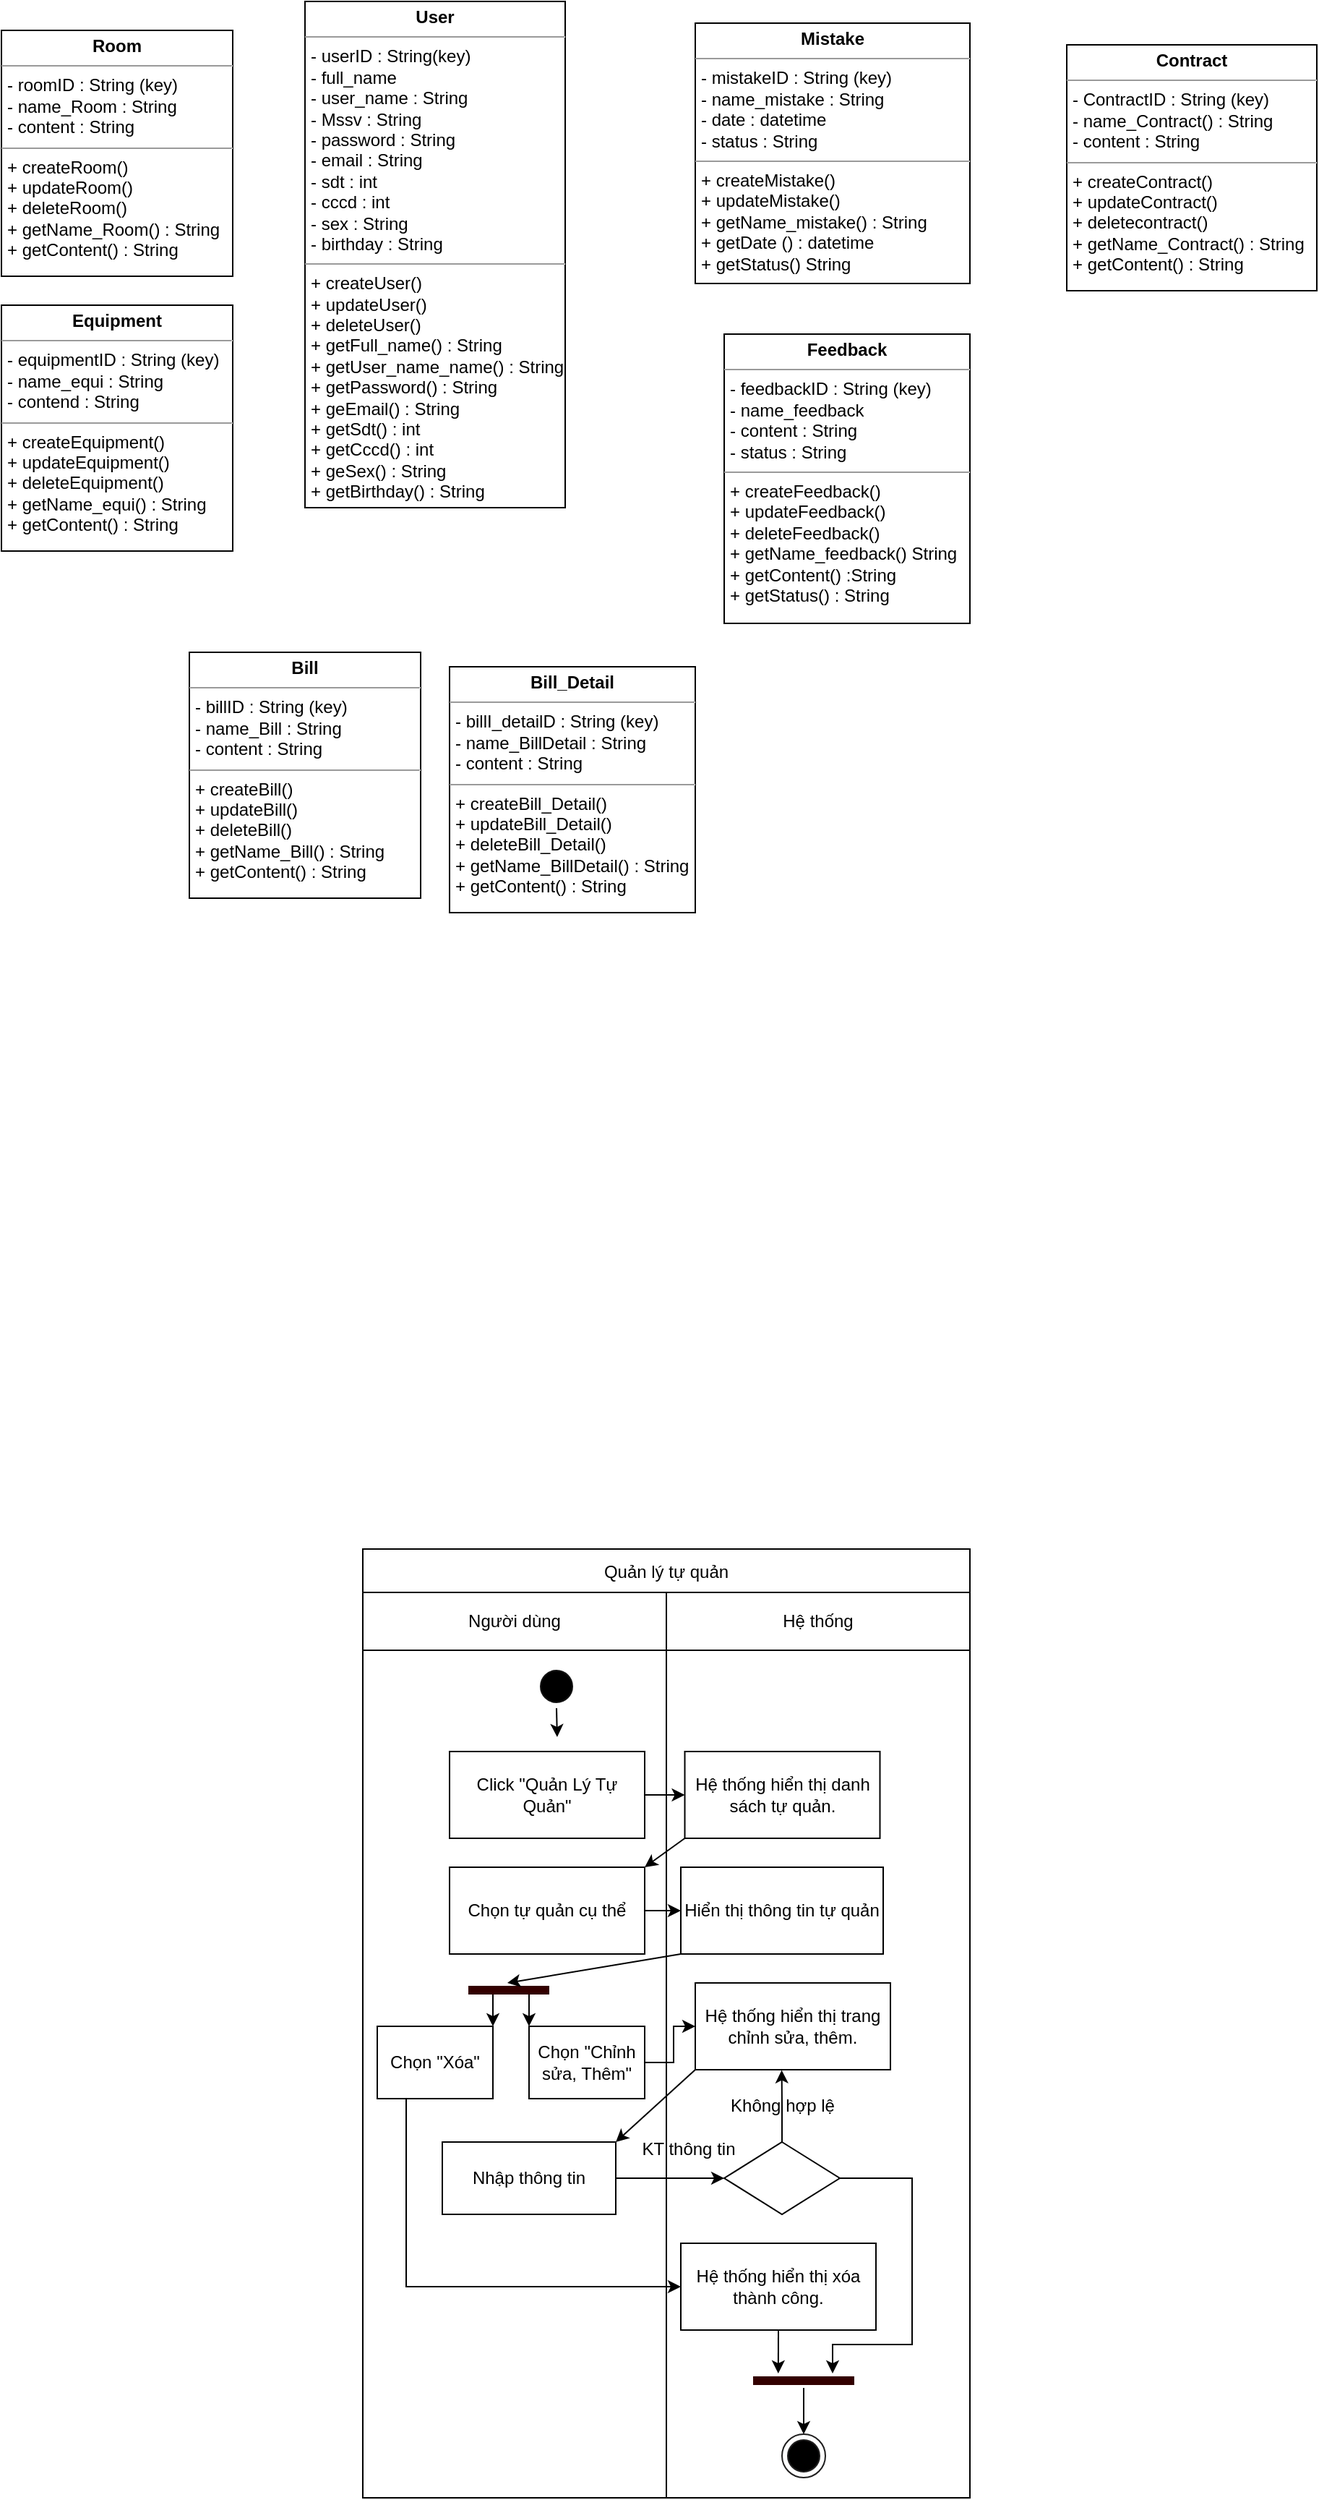 <mxfile version="22.1.16" type="github">
  <diagram name="Trang-1" id="ub4iE0CZ1Mp9VNyecoae">
    <mxGraphModel dx="1235" dy="665" grid="1" gridSize="10" guides="1" tooltips="1" connect="1" arrows="1" fold="1" page="1" pageScale="1" pageWidth="827" pageHeight="1169" math="0" shadow="0">
      <root>
        <mxCell id="0" />
        <mxCell id="1" parent="0" />
        <mxCell id="cA_QavERVGoHL_NmuGd5-44" style="edgeStyle=orthogonalEdgeStyle;rounded=0;orthogonalLoop=1;jettySize=auto;html=1;exitX=1;exitY=0.5;exitDx=0;exitDy=0;entryX=0.5;entryY=0;entryDx=0;entryDy=0;" parent="1" edge="1">
          <mxGeometry relative="1" as="geometry">
            <mxPoint x="460" y="1675" as="sourcePoint" />
          </mxGeometry>
        </mxCell>
        <mxCell id="cA_QavERVGoHL_NmuGd5-60" value="&lt;p style=&quot;margin:0px;margin-top:4px;text-align:center;&quot;&gt;&lt;b&gt;User&lt;/b&gt;&lt;/p&gt;&lt;hr size=&quot;1&quot;&gt;&lt;p style=&quot;margin:0px;margin-left:4px;&quot;&gt;- userID : String(key)&lt;/p&gt;&lt;p style=&quot;margin:0px;margin-left:4px;&quot;&gt;- full_name&lt;/p&gt;&lt;p style=&quot;margin:0px;margin-left:4px;&quot;&gt;- user_name : String&lt;/p&gt;&lt;p style=&quot;margin:0px;margin-left:4px;&quot;&gt;- Mssv : String&lt;/p&gt;&lt;p style=&quot;margin:0px;margin-left:4px;&quot;&gt;- password : String&lt;/p&gt;&lt;p style=&quot;margin:0px;margin-left:4px;&quot;&gt;- email : String&lt;/p&gt;&lt;p style=&quot;margin:0px;margin-left:4px;&quot;&gt;- sdt : int&lt;/p&gt;&lt;p style=&quot;margin:0px;margin-left:4px;&quot;&gt;- cccd : int&lt;/p&gt;&lt;p style=&quot;margin:0px;margin-left:4px;&quot;&gt;- sex : String&lt;/p&gt;&lt;p style=&quot;margin:0px;margin-left:4px;&quot;&gt;- birthday : String&lt;/p&gt;&lt;hr size=&quot;1&quot;&gt;&lt;p style=&quot;margin:0px;margin-left:4px;&quot;&gt;+ createUser()&amp;nbsp;&lt;/p&gt;&lt;p style=&quot;margin:0px;margin-left:4px;&quot;&gt;+ updateUser()&lt;/p&gt;&lt;p style=&quot;margin:0px;margin-left:4px;&quot;&gt;+ deleteUser()&lt;/p&gt;&lt;p style=&quot;margin:0px;margin-left:4px;&quot;&gt;+ getFull_name() : String&lt;/p&gt;&lt;p style=&quot;border-color: var(--border-color); margin: 0px 0px 0px 4px;&quot;&gt;+ getUser_name_name() : String&lt;/p&gt;&lt;p style=&quot;border-color: var(--border-color); margin: 0px 0px 0px 4px;&quot;&gt;+ getPassword() : String&lt;/p&gt;&lt;p style=&quot;border-color: var(--border-color); margin: 0px 0px 0px 4px;&quot;&gt;+ geEmail() : String&lt;/p&gt;&lt;p style=&quot;border-color: var(--border-color); margin: 0px 0px 0px 4px;&quot;&gt;+ getSdt() : int&lt;/p&gt;&lt;p style=&quot;border-color: var(--border-color); margin: 0px 0px 0px 4px;&quot;&gt;+ getCccd() : int&lt;/p&gt;&lt;p style=&quot;border-color: var(--border-color); margin: 0px 0px 0px 4px;&quot;&gt;+ geSex() : String&lt;/p&gt;&lt;p style=&quot;border-color: var(--border-color); margin: 0px 0px 0px 4px;&quot;&gt;+ getBirthday() : String&lt;/p&gt;&lt;p style=&quot;border-color: var(--border-color); margin: 0px 0px 0px 4px;&quot;&gt;&lt;br&gt;&lt;/p&gt;" style="verticalAlign=top;align=left;overflow=fill;fontSize=12;fontFamily=Helvetica;html=1;whiteSpace=wrap;" parent="1" vertex="1">
          <mxGeometry x="300" y="690" width="180" height="350" as="geometry" />
        </mxCell>
        <mxCell id="cA_QavERVGoHL_NmuGd5-61" value="&lt;p style=&quot;margin:0px;margin-top:4px;text-align:center;&quot;&gt;&lt;b&gt;Mistake&lt;/b&gt;&lt;/p&gt;&lt;hr size=&quot;1&quot;&gt;&lt;p style=&quot;margin:0px;margin-left:4px;&quot;&gt;- mistakeID : String (key)&lt;/p&gt;&lt;p style=&quot;margin:0px;margin-left:4px;&quot;&gt;- name_mistake : String&lt;/p&gt;&lt;p style=&quot;margin:0px;margin-left:4px;&quot;&gt;- date : datetime&lt;/p&gt;&lt;p style=&quot;margin:0px;margin-left:4px;&quot;&gt;- status : String&lt;/p&gt;&lt;hr size=&quot;1&quot;&gt;&lt;p style=&quot;margin:0px;margin-left:4px;&quot;&gt;+ createMistake()&lt;/p&gt;&lt;p style=&quot;margin:0px;margin-left:4px;&quot;&gt;+ updateMistake()&lt;/p&gt;&lt;p style=&quot;margin:0px;margin-left:4px;&quot;&gt;+ getName_mistake() : String&lt;/p&gt;&lt;p style=&quot;margin:0px;margin-left:4px;&quot;&gt;+ getDate () : datetime&lt;/p&gt;&lt;p style=&quot;margin:0px;margin-left:4px;&quot;&gt;+ getStatus() String&lt;/p&gt;" style="verticalAlign=top;align=left;overflow=fill;fontSize=12;fontFamily=Helvetica;html=1;whiteSpace=wrap;" parent="1" vertex="1">
          <mxGeometry x="570" y="705" width="190" height="180" as="geometry" />
        </mxCell>
        <mxCell id="crh41KeEDs_YtKikNC4b-1" value="&lt;p style=&quot;margin:0px;margin-top:4px;text-align:center;&quot;&gt;&lt;b&gt;Feedback&lt;/b&gt;&lt;/p&gt;&lt;hr size=&quot;1&quot;&gt;&lt;p style=&quot;margin:0px;margin-left:4px;&quot;&gt;- feedbackID : String (key)&lt;/p&gt;&lt;p style=&quot;margin:0px;margin-left:4px;&quot;&gt;- name_feedback&lt;/p&gt;&lt;p style=&quot;margin:0px;margin-left:4px;&quot;&gt;- content : String&lt;/p&gt;&lt;p style=&quot;margin:0px;margin-left:4px;&quot;&gt;- status : String&lt;/p&gt;&lt;hr size=&quot;1&quot;&gt;&lt;p style=&quot;margin:0px;margin-left:4px;&quot;&gt;+ createFeedback()&lt;/p&gt;&lt;p style=&quot;margin:0px;margin-left:4px;&quot;&gt;+ updateFeedback()&lt;/p&gt;&lt;p style=&quot;margin:0px;margin-left:4px;&quot;&gt;+ deleteFeedback()&lt;/p&gt;&lt;p style=&quot;margin:0px;margin-left:4px;&quot;&gt;+ getName_feedback() String&lt;/p&gt;&lt;p style=&quot;margin:0px;margin-left:4px;&quot;&gt;+ getContent() :String&lt;/p&gt;&lt;p style=&quot;margin:0px;margin-left:4px;&quot;&gt;+ getStatus() : String&lt;/p&gt;" style="verticalAlign=top;align=left;overflow=fill;fontSize=12;fontFamily=Helvetica;html=1;whiteSpace=wrap;" vertex="1" parent="1">
          <mxGeometry x="590" y="920" width="170" height="200" as="geometry" />
        </mxCell>
        <mxCell id="crh41KeEDs_YtKikNC4b-2" value="&lt;p style=&quot;margin:0px;margin-top:4px;text-align:center;&quot;&gt;&lt;b&gt;Room&lt;/b&gt;&lt;/p&gt;&lt;hr size=&quot;1&quot;&gt;&lt;p style=&quot;margin:0px;margin-left:4px;&quot;&gt;- roomID : String (key)&lt;/p&gt;&lt;p style=&quot;margin:0px;margin-left:4px;&quot;&gt;- name_Room : String&lt;/p&gt;&lt;p style=&quot;margin:0px;margin-left:4px;&quot;&gt;- content : String&lt;/p&gt;&lt;hr size=&quot;1&quot;&gt;&lt;p style=&quot;margin:0px;margin-left:4px;&quot;&gt;+ createRoom()&lt;/p&gt;&lt;p style=&quot;margin:0px;margin-left:4px;&quot;&gt;+ updateRoom()&lt;/p&gt;&lt;p style=&quot;margin:0px;margin-left:4px;&quot;&gt;+ deleteRoom()&lt;/p&gt;&lt;p style=&quot;margin:0px;margin-left:4px;&quot;&gt;+ getName_Room() : String&lt;/p&gt;&lt;p style=&quot;margin:0px;margin-left:4px;&quot;&gt;+ getContent() : String&lt;/p&gt;" style="verticalAlign=top;align=left;overflow=fill;fontSize=12;fontFamily=Helvetica;html=1;whiteSpace=wrap;" vertex="1" parent="1">
          <mxGeometry x="90" y="710" width="160" height="170" as="geometry" />
        </mxCell>
        <mxCell id="crh41KeEDs_YtKikNC4b-3" value="&lt;p style=&quot;margin:0px;margin-top:4px;text-align:center;&quot;&gt;&lt;b&gt;Equipment&lt;/b&gt;&lt;br&gt;&lt;/p&gt;&lt;hr size=&quot;1&quot;&gt;&lt;p style=&quot;margin:0px;margin-left:4px;&quot;&gt;- equipmentID : String (key)&lt;/p&gt;&lt;p style=&quot;margin:0px;margin-left:4px;&quot;&gt;- name_equi : String&lt;/p&gt;&lt;p style=&quot;margin:0px;margin-left:4px;&quot;&gt;- contend : String&lt;/p&gt;&lt;hr size=&quot;1&quot;&gt;&lt;p style=&quot;margin:0px;margin-left:4px;&quot;&gt;+ createEquipment()&lt;/p&gt;&lt;p style=&quot;margin:0px;margin-left:4px;&quot;&gt;+ updateEquipment()&lt;/p&gt;&lt;p style=&quot;margin:0px;margin-left:4px;&quot;&gt;+ deleteEquipment()&lt;/p&gt;&lt;p style=&quot;margin:0px;margin-left:4px;&quot;&gt;+ getName_equi() : String&lt;/p&gt;&lt;p style=&quot;margin:0px;margin-left:4px;&quot;&gt;+ getContent() : String&lt;/p&gt;" style="verticalAlign=top;align=left;overflow=fill;fontSize=12;fontFamily=Helvetica;html=1;whiteSpace=wrap;" vertex="1" parent="1">
          <mxGeometry x="90" y="900" width="160" height="170" as="geometry" />
        </mxCell>
        <mxCell id="crh41KeEDs_YtKikNC4b-4" value="&lt;p style=&quot;margin:0px;margin-top:4px;text-align:center;&quot;&gt;&lt;b&gt;Contract&lt;/b&gt;&lt;/p&gt;&lt;hr size=&quot;1&quot;&gt;&lt;p style=&quot;margin:0px;margin-left:4px;&quot;&gt;- ContractID : String (key)&lt;/p&gt;&lt;p style=&quot;margin:0px;margin-left:4px;&quot;&gt;- name_Contract() : String&lt;/p&gt;&lt;p style=&quot;margin:0px;margin-left:4px;&quot;&gt;- content : String&lt;/p&gt;&lt;hr size=&quot;1&quot;&gt;&lt;p style=&quot;margin:0px;margin-left:4px;&quot;&gt;+ createContract()&lt;/p&gt;&lt;p style=&quot;margin:0px;margin-left:4px;&quot;&gt;+ updateContract()&lt;/p&gt;&lt;p style=&quot;margin:0px;margin-left:4px;&quot;&gt;+ deletecontract()&lt;/p&gt;&lt;p style=&quot;margin:0px;margin-left:4px;&quot;&gt;+ getName_Contract() : String&lt;/p&gt;&lt;p style=&quot;margin:0px;margin-left:4px;&quot;&gt;+ getContent() : String&lt;/p&gt;" style="verticalAlign=top;align=left;overflow=fill;fontSize=12;fontFamily=Helvetica;html=1;whiteSpace=wrap;" vertex="1" parent="1">
          <mxGeometry x="827" y="720" width="173" height="170" as="geometry" />
        </mxCell>
        <mxCell id="crh41KeEDs_YtKikNC4b-5" value="&lt;p style=&quot;margin:0px;margin-top:4px;text-align:center;&quot;&gt;&lt;b&gt;Bill&lt;/b&gt;&lt;/p&gt;&lt;hr size=&quot;1&quot;&gt;&lt;p style=&quot;margin:0px;margin-left:4px;&quot;&gt;- billID : String (key)&lt;/p&gt;&lt;p style=&quot;margin:0px;margin-left:4px;&quot;&gt;- name_Bill : String&lt;/p&gt;&lt;p style=&quot;margin:0px;margin-left:4px;&quot;&gt;- content : String&lt;/p&gt;&lt;hr size=&quot;1&quot;&gt;&lt;p style=&quot;margin:0px;margin-left:4px;&quot;&gt;+ createBill()&lt;/p&gt;&lt;p style=&quot;margin:0px;margin-left:4px;&quot;&gt;+ updateBill()&lt;/p&gt;&lt;p style=&quot;margin:0px;margin-left:4px;&quot;&gt;+ deleteBill()&lt;/p&gt;&lt;p style=&quot;margin:0px;margin-left:4px;&quot;&gt;+ getName_Bill() : String&lt;/p&gt;&lt;p style=&quot;margin:0px;margin-left:4px;&quot;&gt;+ getContent() : String&lt;/p&gt;" style="verticalAlign=top;align=left;overflow=fill;fontSize=12;fontFamily=Helvetica;html=1;whiteSpace=wrap;" vertex="1" parent="1">
          <mxGeometry x="220" y="1140" width="160" height="170" as="geometry" />
        </mxCell>
        <mxCell id="crh41KeEDs_YtKikNC4b-6" value="&lt;p style=&quot;margin:0px;margin-top:4px;text-align:center;&quot;&gt;&lt;b&gt;Bill_Detail&lt;/b&gt;&lt;/p&gt;&lt;hr size=&quot;1&quot;&gt;&lt;p style=&quot;margin:0px;margin-left:4px;&quot;&gt;- billI_detailD : String (key)&lt;/p&gt;&lt;p style=&quot;margin:0px;margin-left:4px;&quot;&gt;- name_BillDetail : String&lt;/p&gt;&lt;p style=&quot;margin:0px;margin-left:4px;&quot;&gt;- content : String&lt;/p&gt;&lt;hr size=&quot;1&quot;&gt;&lt;p style=&quot;margin:0px;margin-left:4px;&quot;&gt;+ createBill_Detail()&lt;/p&gt;&lt;p style=&quot;margin:0px;margin-left:4px;&quot;&gt;+ updateBill_Detail()&lt;/p&gt;&lt;p style=&quot;margin:0px;margin-left:4px;&quot;&gt;+ deleteBill_Detail()&lt;/p&gt;&lt;p style=&quot;margin:0px;margin-left:4px;&quot;&gt;+ getName_BillDetail() : String&lt;/p&gt;&lt;p style=&quot;margin:0px;margin-left:4px;&quot;&gt;+ getContent() : String&lt;/p&gt;" style="verticalAlign=top;align=left;overflow=fill;fontSize=12;fontFamily=Helvetica;html=1;whiteSpace=wrap;" vertex="1" parent="1">
          <mxGeometry x="400" y="1150" width="170" height="170" as="geometry" />
        </mxCell>
        <mxCell id="crh41KeEDs_YtKikNC4b-7" value="Quản lý tự quản" style="shape=table;startSize=30;container=1;collapsible=0;childLayout=tableLayout;" vertex="1" parent="1">
          <mxGeometry x="340" y="1760" width="420" height="656" as="geometry" />
        </mxCell>
        <mxCell id="crh41KeEDs_YtKikNC4b-8" value="" style="shape=tableRow;horizontal=0;startSize=0;swimlaneHead=0;swimlaneBody=0;strokeColor=inherit;top=0;left=0;bottom=0;right=0;collapsible=0;dropTarget=0;fillColor=none;points=[[0,0.5],[1,0.5]];portConstraint=eastwest;" vertex="1" parent="crh41KeEDs_YtKikNC4b-7">
          <mxGeometry y="30" width="420" height="40" as="geometry" />
        </mxCell>
        <mxCell id="crh41KeEDs_YtKikNC4b-9" value="Người dùng" style="shape=partialRectangle;html=1;whiteSpace=wrap;connectable=0;strokeColor=inherit;overflow=hidden;fillColor=none;top=0;left=0;bottom=0;right=0;pointerEvents=1;" vertex="1" parent="crh41KeEDs_YtKikNC4b-8">
          <mxGeometry width="210" height="40" as="geometry">
            <mxRectangle width="210" height="40" as="alternateBounds" />
          </mxGeometry>
        </mxCell>
        <mxCell id="crh41KeEDs_YtKikNC4b-10" value="Hệ thống" style="shape=partialRectangle;html=1;whiteSpace=wrap;connectable=0;strokeColor=inherit;overflow=hidden;fillColor=none;top=0;left=0;bottom=0;right=0;pointerEvents=1;" vertex="1" parent="crh41KeEDs_YtKikNC4b-8">
          <mxGeometry x="210" width="210" height="40" as="geometry">
            <mxRectangle width="210" height="40" as="alternateBounds" />
          </mxGeometry>
        </mxCell>
        <mxCell id="crh41KeEDs_YtKikNC4b-11" value="" style="shape=tableRow;horizontal=0;startSize=0;swimlaneHead=0;swimlaneBody=0;strokeColor=inherit;top=0;left=0;bottom=0;right=0;collapsible=0;dropTarget=0;fillColor=none;points=[[0,0.5],[1,0.5]];portConstraint=eastwest;" vertex="1" parent="crh41KeEDs_YtKikNC4b-7">
          <mxGeometry y="70" width="420" height="586" as="geometry" />
        </mxCell>
        <mxCell id="crh41KeEDs_YtKikNC4b-12" value="" style="shape=partialRectangle;html=1;whiteSpace=wrap;connectable=0;strokeColor=inherit;overflow=hidden;fillColor=none;top=0;left=0;bottom=0;right=0;pointerEvents=1;" vertex="1" parent="crh41KeEDs_YtKikNC4b-11">
          <mxGeometry width="210" height="586" as="geometry">
            <mxRectangle width="210" height="586" as="alternateBounds" />
          </mxGeometry>
        </mxCell>
        <mxCell id="crh41KeEDs_YtKikNC4b-13" value="" style="shape=partialRectangle;html=1;whiteSpace=wrap;connectable=0;strokeColor=inherit;overflow=hidden;fillColor=none;top=0;left=0;bottom=0;right=0;pointerEvents=1;" vertex="1" parent="crh41KeEDs_YtKikNC4b-11">
          <mxGeometry x="210" width="210" height="586" as="geometry">
            <mxRectangle width="210" height="586" as="alternateBounds" />
          </mxGeometry>
        </mxCell>
        <mxCell id="crh41KeEDs_YtKikNC4b-14" value="" style="ellipse;html=1;shape=endState;fillColor=#000000;strokeColor=#1f1e1e;" vertex="1" parent="1">
          <mxGeometry x="630" y="2372" width="30" height="30" as="geometry" />
        </mxCell>
        <mxCell id="crh41KeEDs_YtKikNC4b-69" style="edgeStyle=orthogonalEdgeStyle;rounded=0;orthogonalLoop=1;jettySize=auto;html=1;exitX=0.5;exitY=1;exitDx=0;exitDy=0;" edge="1" parent="1" source="crh41KeEDs_YtKikNC4b-15">
          <mxGeometry relative="1" as="geometry">
            <mxPoint x="474.471" y="1890" as="targetPoint" />
          </mxGeometry>
        </mxCell>
        <mxCell id="crh41KeEDs_YtKikNC4b-15" value="" style="ellipse;html=1;shape=startState;fillColor=#000000;strokeColor=#121212;" vertex="1" parent="1">
          <mxGeometry x="459" y="1840" width="30" height="30" as="geometry" />
        </mxCell>
        <mxCell id="crh41KeEDs_YtKikNC4b-29" style="edgeStyle=orthogonalEdgeStyle;rounded=0;orthogonalLoop=1;jettySize=auto;html=1;exitX=1;exitY=0.5;exitDx=0;exitDy=0;entryX=0;entryY=0.5;entryDx=0;entryDy=0;" edge="1" parent="1" source="crh41KeEDs_YtKikNC4b-17" target="crh41KeEDs_YtKikNC4b-20">
          <mxGeometry relative="1" as="geometry" />
        </mxCell>
        <mxCell id="crh41KeEDs_YtKikNC4b-17" value="Click &quot;Quản Lý Tự Quản&quot;" style="rounded=0;whiteSpace=wrap;html=1;" vertex="1" parent="1">
          <mxGeometry x="400" y="1900" width="135" height="60" as="geometry" />
        </mxCell>
        <mxCell id="crh41KeEDs_YtKikNC4b-98" style="rounded=0;orthogonalLoop=1;jettySize=auto;html=1;exitX=0;exitY=1;exitDx=0;exitDy=0;entryX=1;entryY=0;entryDx=0;entryDy=0;" edge="1" parent="1" source="crh41KeEDs_YtKikNC4b-20" target="crh41KeEDs_YtKikNC4b-70">
          <mxGeometry relative="1" as="geometry" />
        </mxCell>
        <mxCell id="crh41KeEDs_YtKikNC4b-20" value="Hệ thống hiển thị danh sách tự quản." style="rounded=0;whiteSpace=wrap;html=1;" vertex="1" parent="1">
          <mxGeometry x="562.75" y="1900" width="135" height="60" as="geometry" />
        </mxCell>
        <mxCell id="crh41KeEDs_YtKikNC4b-85" style="edgeStyle=orthogonalEdgeStyle;rounded=0;orthogonalLoop=1;jettySize=auto;html=1;exitX=1;exitY=0.5;exitDx=0;exitDy=0;entryX=0;entryY=0.5;entryDx=0;entryDy=0;" edge="1" parent="1" source="crh41KeEDs_YtKikNC4b-50" target="crh41KeEDs_YtKikNC4b-55">
          <mxGeometry relative="1" as="geometry" />
        </mxCell>
        <mxCell id="crh41KeEDs_YtKikNC4b-50" value="Chọn &quot;Chỉnh sửa, Thêm&quot;" style="rounded=0;whiteSpace=wrap;html=1;" vertex="1" parent="1">
          <mxGeometry x="455" y="2090" width="80" height="50" as="geometry" />
        </mxCell>
        <mxCell id="crh41KeEDs_YtKikNC4b-58" style="rounded=0;orthogonalLoop=1;jettySize=auto;html=1;exitX=0;exitY=1;exitDx=0;exitDy=0;entryX=1;entryY=0;entryDx=0;entryDy=0;" edge="1" parent="1" source="crh41KeEDs_YtKikNC4b-55" target="crh41KeEDs_YtKikNC4b-57">
          <mxGeometry relative="1" as="geometry" />
        </mxCell>
        <mxCell id="crh41KeEDs_YtKikNC4b-55" value="Hệ thống hiển thị trang chỉnh sửa, thêm." style="rounded=0;whiteSpace=wrap;html=1;" vertex="1" parent="1">
          <mxGeometry x="570" y="2060" width="135" height="60" as="geometry" />
        </mxCell>
        <mxCell id="crh41KeEDs_YtKikNC4b-57" value="Nhập thông tin" style="rounded=0;whiteSpace=wrap;html=1;" vertex="1" parent="1">
          <mxGeometry x="395" y="2170" width="120" height="50" as="geometry" />
        </mxCell>
        <mxCell id="crh41KeEDs_YtKikNC4b-59" value="" style="rhombus;whiteSpace=wrap;html=1;" vertex="1" parent="1">
          <mxGeometry x="590" y="2170" width="80" height="50" as="geometry" />
        </mxCell>
        <mxCell id="crh41KeEDs_YtKikNC4b-60" style="edgeStyle=orthogonalEdgeStyle;rounded=0;orthogonalLoop=1;jettySize=auto;html=1;exitX=1;exitY=0.5;exitDx=0;exitDy=0;entryX=0;entryY=0.5;entryDx=0;entryDy=0;" edge="1" parent="1" source="crh41KeEDs_YtKikNC4b-57" target="crh41KeEDs_YtKikNC4b-59">
          <mxGeometry relative="1" as="geometry" />
        </mxCell>
        <mxCell id="crh41KeEDs_YtKikNC4b-61" value="KT thông tin" style="text;html=1;align=center;verticalAlign=middle;resizable=0;points=[];autosize=1;strokeColor=none;fillColor=none;" vertex="1" parent="1">
          <mxGeometry x="520" y="2160" width="90" height="30" as="geometry" />
        </mxCell>
        <mxCell id="crh41KeEDs_YtKikNC4b-63" value="Không hợp lệ" style="text;html=1;align=center;verticalAlign=middle;resizable=0;points=[];autosize=1;strokeColor=none;fillColor=none;" vertex="1" parent="1">
          <mxGeometry x="580" y="2130" width="100" height="30" as="geometry" />
        </mxCell>
        <mxCell id="crh41KeEDs_YtKikNC4b-64" style="edgeStyle=orthogonalEdgeStyle;rounded=0;orthogonalLoop=1;jettySize=auto;html=1;exitX=0.5;exitY=0;exitDx=0;exitDy=0;entryX=0.443;entryY=1.005;entryDx=0;entryDy=0;entryPerimeter=0;" edge="1" parent="1" source="crh41KeEDs_YtKikNC4b-59" target="crh41KeEDs_YtKikNC4b-55">
          <mxGeometry relative="1" as="geometry" />
        </mxCell>
        <mxCell id="crh41KeEDs_YtKikNC4b-97" style="edgeStyle=orthogonalEdgeStyle;rounded=0;orthogonalLoop=1;jettySize=auto;html=1;exitX=1;exitY=0.5;exitDx=0;exitDy=0;entryX=0;entryY=0.5;entryDx=0;entryDy=0;" edge="1" parent="1" source="crh41KeEDs_YtKikNC4b-70" target="crh41KeEDs_YtKikNC4b-71">
          <mxGeometry relative="1" as="geometry" />
        </mxCell>
        <mxCell id="crh41KeEDs_YtKikNC4b-70" value="Chọn tự quản cụ thể" style="rounded=0;whiteSpace=wrap;html=1;" vertex="1" parent="1">
          <mxGeometry x="400" y="1980" width="135" height="60" as="geometry" />
        </mxCell>
        <mxCell id="crh41KeEDs_YtKikNC4b-71" value="Hiển thị thông tin tự quản" style="rounded=0;whiteSpace=wrap;html=1;" vertex="1" parent="1">
          <mxGeometry x="560" y="1980" width="140" height="60" as="geometry" />
        </mxCell>
        <mxCell id="crh41KeEDs_YtKikNC4b-87" style="edgeStyle=orthogonalEdgeStyle;rounded=0;orthogonalLoop=1;jettySize=auto;html=1;exitX=0.25;exitY=1;exitDx=0;exitDy=0;entryX=0;entryY=0.5;entryDx=0;entryDy=0;" edge="1" parent="1" source="crh41KeEDs_YtKikNC4b-72" target="crh41KeEDs_YtKikNC4b-86">
          <mxGeometry relative="1" as="geometry" />
        </mxCell>
        <mxCell id="crh41KeEDs_YtKikNC4b-72" value="Chọn &quot;Xóa&quot;" style="rounded=0;whiteSpace=wrap;html=1;" vertex="1" parent="1">
          <mxGeometry x="350" y="2090" width="80" height="50" as="geometry" />
        </mxCell>
        <mxCell id="crh41KeEDs_YtKikNC4b-83" style="edgeStyle=orthogonalEdgeStyle;rounded=0;orthogonalLoop=1;jettySize=auto;html=1;exitX=0.25;exitY=0.5;exitDx=0;exitDy=0;exitPerimeter=0;entryX=1;entryY=0;entryDx=0;entryDy=0;" edge="1" parent="1" source="crh41KeEDs_YtKikNC4b-74" target="crh41KeEDs_YtKikNC4b-72">
          <mxGeometry relative="1" as="geometry" />
        </mxCell>
        <mxCell id="crh41KeEDs_YtKikNC4b-84" style="edgeStyle=orthogonalEdgeStyle;rounded=0;orthogonalLoop=1;jettySize=auto;html=1;exitX=0.75;exitY=0.5;exitDx=0;exitDy=0;exitPerimeter=0;entryX=0;entryY=0;entryDx=0;entryDy=0;" edge="1" parent="1" source="crh41KeEDs_YtKikNC4b-74" target="crh41KeEDs_YtKikNC4b-50">
          <mxGeometry relative="1" as="geometry" />
        </mxCell>
        <mxCell id="crh41KeEDs_YtKikNC4b-74" value="" style="shape=line;html=1;strokeWidth=6;strokeColor=#330000;" vertex="1" parent="1">
          <mxGeometry x="413" y="2060" width="56" height="10" as="geometry" />
        </mxCell>
        <mxCell id="crh41KeEDs_YtKikNC4b-77" style="rounded=0;orthogonalLoop=1;jettySize=auto;html=1;exitX=0;exitY=1;exitDx=0;exitDy=0;" edge="1" parent="1" source="crh41KeEDs_YtKikNC4b-71">
          <mxGeometry relative="1" as="geometry">
            <mxPoint x="440" y="2060" as="targetPoint" />
          </mxGeometry>
        </mxCell>
        <mxCell id="crh41KeEDs_YtKikNC4b-90" style="edgeStyle=orthogonalEdgeStyle;rounded=0;orthogonalLoop=1;jettySize=auto;html=1;exitX=0.5;exitY=1;exitDx=0;exitDy=0;" edge="1" parent="1" source="crh41KeEDs_YtKikNC4b-86">
          <mxGeometry relative="1" as="geometry">
            <mxPoint x="627.412" y="2330" as="targetPoint" />
          </mxGeometry>
        </mxCell>
        <mxCell id="crh41KeEDs_YtKikNC4b-86" value="Hệ thống hiển thị xóa thành công." style="rounded=0;whiteSpace=wrap;html=1;" vertex="1" parent="1">
          <mxGeometry x="560" y="2240" width="135" height="60" as="geometry" />
        </mxCell>
        <mxCell id="crh41KeEDs_YtKikNC4b-88" value="" style="shape=line;html=1;strokeWidth=6;strokeColor=#330000;rotation=0;" vertex="1" parent="1">
          <mxGeometry x="610" y="2330" width="70" height="10" as="geometry" />
        </mxCell>
        <mxCell id="crh41KeEDs_YtKikNC4b-92" style="edgeStyle=orthogonalEdgeStyle;rounded=0;orthogonalLoop=1;jettySize=auto;html=1;exitX=1;exitY=0.5;exitDx=0;exitDy=0;" edge="1" parent="1" source="crh41KeEDs_YtKikNC4b-59">
          <mxGeometry relative="1" as="geometry">
            <mxPoint x="665" y="2330" as="targetPoint" />
            <Array as="points">
              <mxPoint x="720" y="2195" />
              <mxPoint x="720" y="2310" />
              <mxPoint x="665" y="2310" />
            </Array>
          </mxGeometry>
        </mxCell>
        <mxCell id="crh41KeEDs_YtKikNC4b-96" style="edgeStyle=orthogonalEdgeStyle;rounded=0;orthogonalLoop=1;jettySize=auto;html=1;entryX=0.5;entryY=0;entryDx=0;entryDy=0;" edge="1" parent="1" source="crh41KeEDs_YtKikNC4b-88" target="crh41KeEDs_YtKikNC4b-14">
          <mxGeometry relative="1" as="geometry">
            <mxPoint x="672.706" y="2420" as="targetPoint" />
            <mxPoint x="780" y="2450" as="sourcePoint" />
          </mxGeometry>
        </mxCell>
      </root>
    </mxGraphModel>
  </diagram>
</mxfile>

